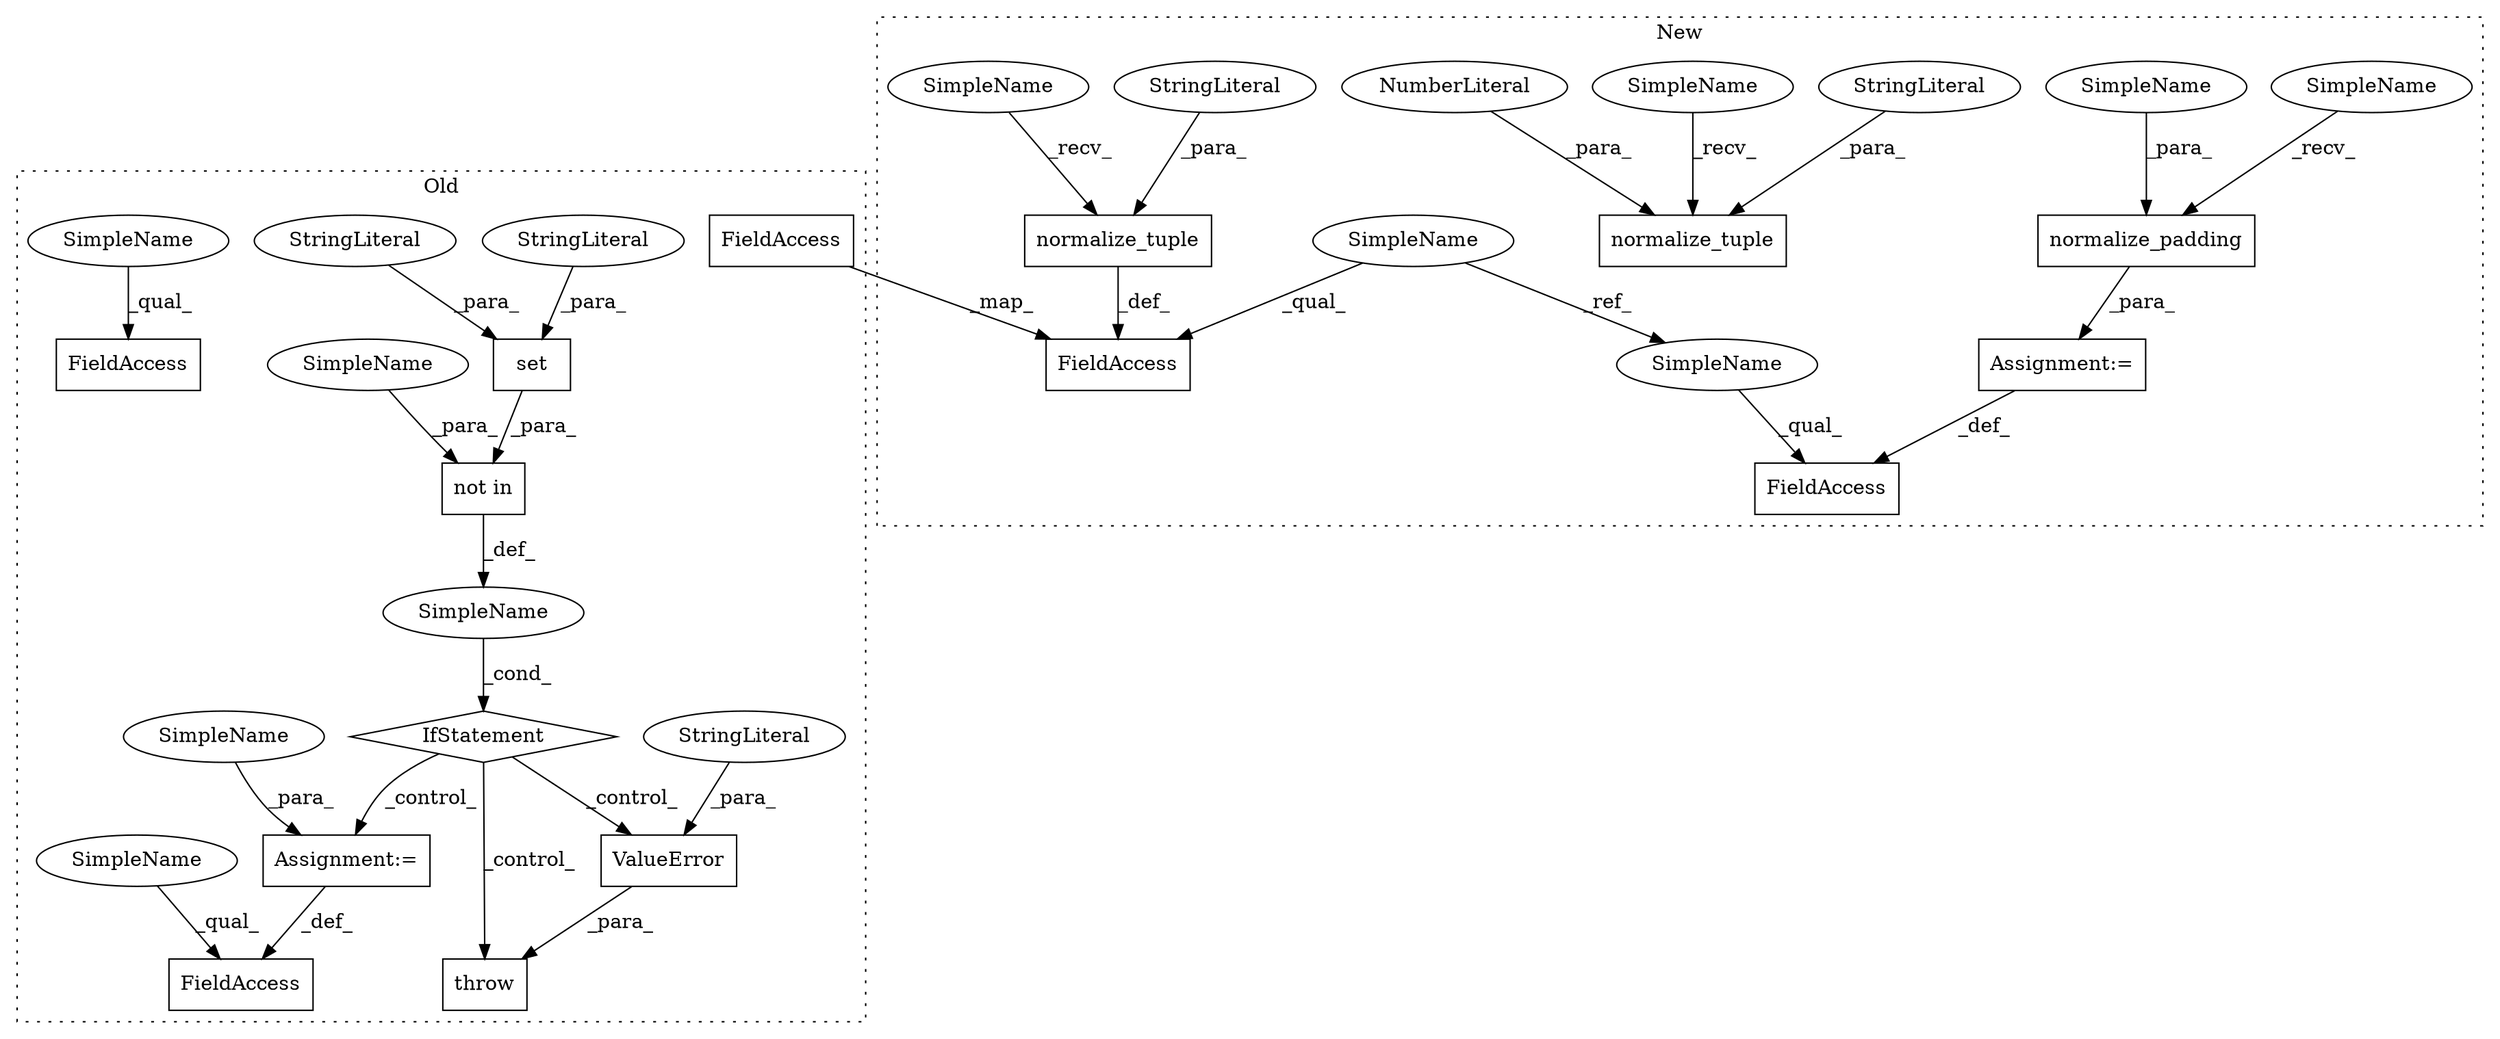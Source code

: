 digraph G {
subgraph cluster0 {
1 [label="throw" a="53" s="3406" l="6" shape="box"];
3 [label="set" a="32" s="3198,3216" l="4,1" shape="box"];
4 [label="StringLiteral" a="45" s="3210" l="6" shape="ellipse"];
5 [label="StringLiteral" a="45" s="3202" l="7" shape="ellipse"];
11 [label="not in" a="108" s="3179" l="38" shape="box"];
12 [label="Assignment:=" a="7" s="3314" l="1" shape="box"];
13 [label="SimpleName" a="42" s="" l="" shape="ellipse"];
15 [label="FieldAccess" a="22" s="3298" l="16" shape="box"];
18 [label="FieldAccess" a="22" s="3138" l="12" shape="box"];
19 [label="FieldAccess" a="22" s="3038" l="14" shape="box"];
20 [label="IfStatement" a="25" s="3171,3217" l="8,2" shape="diamond"];
21 [label="ValueError" a="32" s="3412,3490" l="11,1" shape="box"];
22 [label="StringLiteral" a="45" s="3423" l="67" shape="ellipse"];
24 [label="SimpleName" a="42" s="3179" l="11" shape="ellipse"];
25 [label="SimpleName" a="42" s="3315" l="11" shape="ellipse"];
31 [label="SimpleName" a="42" s="3298" l="4" shape="ellipse"];
32 [label="SimpleName" a="42" s="3038" l="4" shape="ellipse"];
label = "Old";
style="dotted";
}
subgraph cluster1 {
2 [label="normalize_padding" a="32" s="3079,3104" l="18,1" shape="box"];
6 [label="normalize_tuple" a="32" s="2941,2980" l="16,1" shape="box"];
7 [label="NumberLiteral" a="34" s="2967" l="1" shape="ellipse"];
8 [label="normalize_tuple" a="32" s="3011,3048" l="16,1" shape="box"];
9 [label="StringLiteral" a="45" s="2969" l="11" shape="ellipse"];
10 [label="StringLiteral" a="45" s="3039" l="9" shape="ellipse"];
14 [label="FieldAccess" a="22" s="3055" l="12" shape="box"];
16 [label="SimpleName" a="42" s="2635" l="4" shape="ellipse"];
17 [label="FieldAccess" a="22" s="2987" l="12" shape="box"];
23 [label="Assignment:=" a="7" s="3067" l="1" shape="box"];
26 [label="SimpleName" a="42" s="3097" l="7" shape="ellipse"];
27 [label="SimpleName" a="42" s="3068" l="10" shape="ellipse"];
28 [label="SimpleName" a="42" s="2930" l="10" shape="ellipse"];
29 [label="SimpleName" a="42" s="3000" l="10" shape="ellipse"];
30 [label="SimpleName" a="42" s="3055" l="4" shape="ellipse"];
label = "New";
style="dotted";
}
2 -> 23 [label="_para_"];
3 -> 11 [label="_para_"];
4 -> 3 [label="_para_"];
5 -> 3 [label="_para_"];
7 -> 6 [label="_para_"];
8 -> 17 [label="_def_"];
9 -> 6 [label="_para_"];
10 -> 8 [label="_para_"];
11 -> 13 [label="_def_"];
12 -> 15 [label="_def_"];
13 -> 20 [label="_cond_"];
16 -> 30 [label="_ref_"];
16 -> 17 [label="_qual_"];
18 -> 17 [label="_map_"];
20 -> 1 [label="_control_"];
20 -> 12 [label="_control_"];
20 -> 21 [label="_control_"];
21 -> 1 [label="_para_"];
22 -> 21 [label="_para_"];
23 -> 14 [label="_def_"];
24 -> 11 [label="_para_"];
25 -> 12 [label="_para_"];
26 -> 2 [label="_para_"];
27 -> 2 [label="_recv_"];
28 -> 6 [label="_recv_"];
29 -> 8 [label="_recv_"];
30 -> 14 [label="_qual_"];
31 -> 15 [label="_qual_"];
32 -> 19 [label="_qual_"];
}